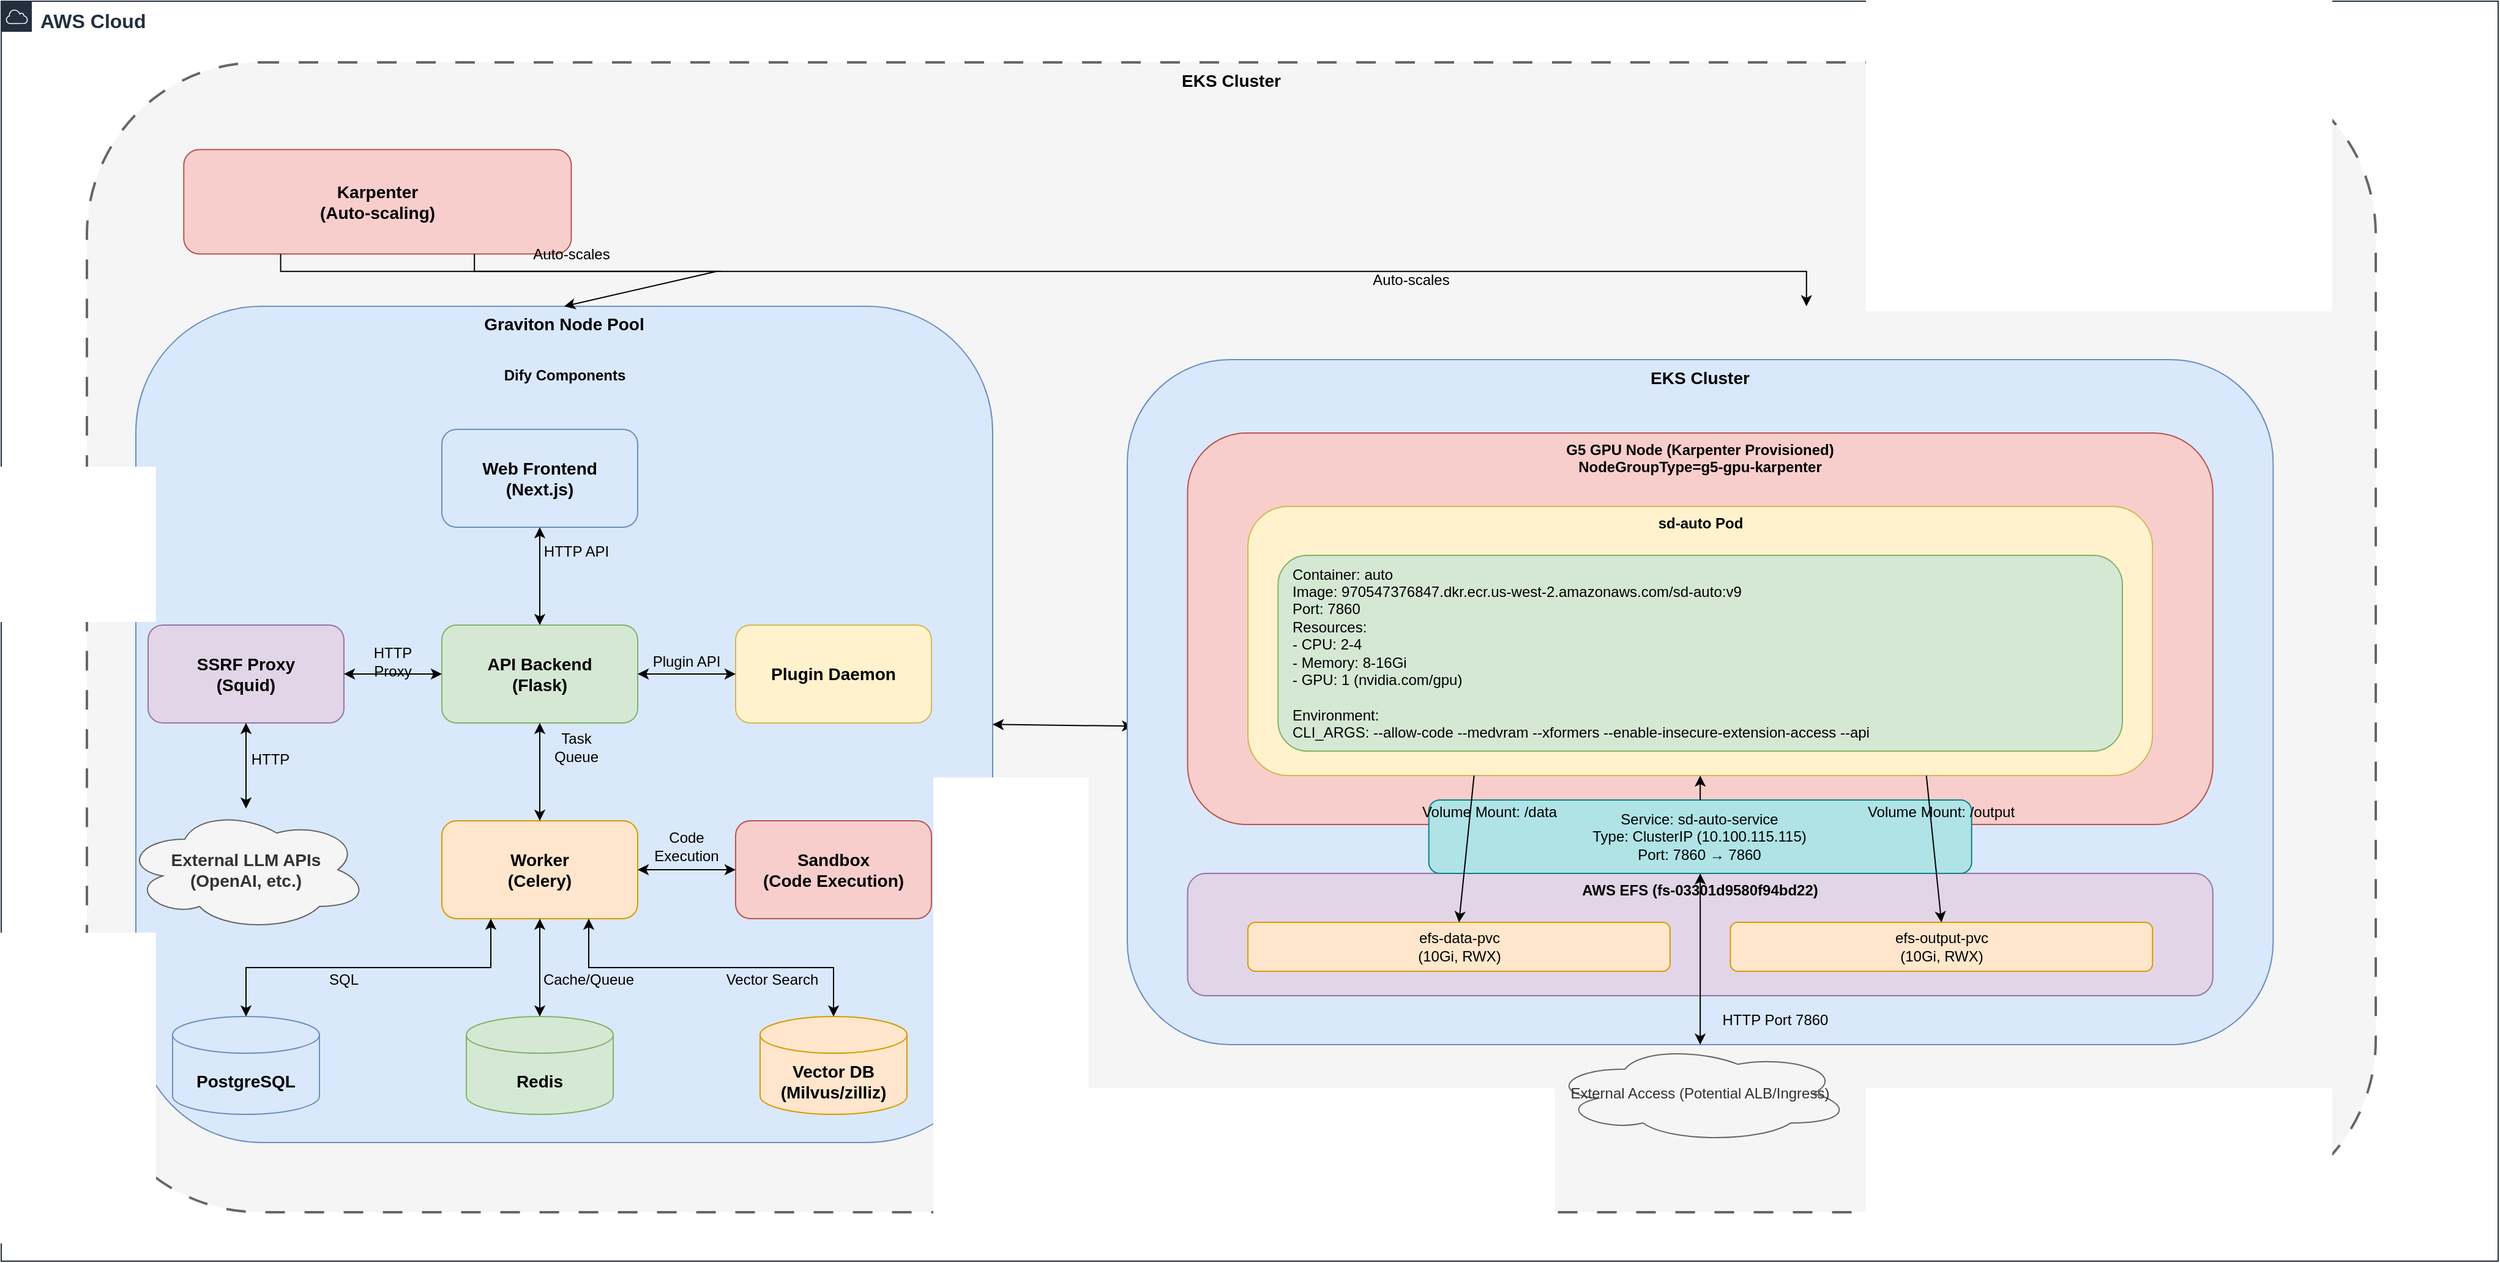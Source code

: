 <mxfile version="26.0.16">
  <diagram id="dify-component-architecture" name="Dify Component Architecture">
    <mxGraphModel dx="1596" dy="1687" grid="1" gridSize="10" guides="1" tooltips="1" connect="1" arrows="1" fold="1" page="1" pageScale="1" pageWidth="1100" pageHeight="850" background="#ffffff" math="0" shadow="0">
      <root>
        <mxCell id="0" />
        <mxCell id="1" parent="0" />
        <mxCell id="Buge2XaDmnBFpNvuWRcV-32" value="AWS Cloud" style="points=[[0,0],[0.25,0],[0.5,0],[0.75,0],[1,0],[1,0.25],[1,0.5],[1,0.75],[1,1],[0.75,1],[0.5,1],[0.25,1],[0,1],[0,0.75],[0,0.5],[0,0.25]];outlineConnect=0;gradientColor=none;html=1;whiteSpace=wrap;fontSize=16;fontStyle=1;container=1;pointerEvents=0;collapsible=0;recursiveResize=0;shape=mxgraph.aws4.group;grIcon=mxgraph.aws4.group_aws_cloud;strokeColor=#232F3E;fillColor=none;verticalAlign=top;align=left;spacingLeft=30;fontColor=#232F3E;dashed=0;" parent="1" vertex="1">
          <mxGeometry x="40" y="-230" width="2040" height="1030" as="geometry" />
        </mxCell>
        <mxCell id="Buge2XaDmnBFpNvuWRcV-33" value="EKS Cluster" style="rounded=1;whiteSpace=wrap;html=1;fillColor=#f5f5f5;strokeColor=#666666;verticalAlign=top;fontStyle=1;fontSize=14;dashed=1;dashPattern=8 8;strokeWidth=2;container=0;" parent="Buge2XaDmnBFpNvuWRcV-32" vertex="1">
          <mxGeometry x="70" y="50" width="1870" height="940" as="geometry" />
        </mxCell>
        <mxCell id="Buge2XaDmnBFpNvuWRcV-34" value="Karpenter&#xa;(Auto-scaling)" style="rounded=1;whiteSpace=wrap;html=1;fillColor=#f8cecc;strokeColor=#b85450;fontSize=14;fontStyle=1" parent="Buge2XaDmnBFpNvuWRcV-32" vertex="1">
          <mxGeometry x="149.149" y="121.212" width="316.596" height="85.455" as="geometry" />
        </mxCell>
        <mxCell id="Buge2XaDmnBFpNvuWRcV-35" value="Graviton Node Pool" style="rounded=1;whiteSpace=wrap;html=1;fillColor=#dae8fc;strokeColor=#6c8ebf;verticalAlign=top;fontStyle=1;fontSize=14;" parent="Buge2XaDmnBFpNvuWRcV-32" vertex="1">
          <mxGeometry x="110" y="249.39" width="700" height="683.64" as="geometry" />
        </mxCell>
        <mxCell id="Buge2XaDmnBFpNvuWRcV-36" value="Dify Components" style="text;html=1;strokeColor=none;fillColor=none;align=center;verticalAlign=middle;whiteSpace=wrap;rounded=0;fontSize=12;fontStyle=1" parent="Buge2XaDmnBFpNvuWRcV-35" vertex="1">
          <mxGeometry x="222.727" y="42.727" width="254.545" height="28.485" as="geometry" />
        </mxCell>
        <mxCell id="Buge2XaDmnBFpNvuWRcV-44" value="" style="endArrow=classic;startArrow=classic;html=1;rounded=0;exitX=1;exitY=0.5;exitDx=0;exitDy=0;entryX=0.005;entryY=0.535;entryDx=0;entryDy=0;entryPerimeter=0;" parent="Buge2XaDmnBFpNvuWRcV-32" source="Buge2XaDmnBFpNvuWRcV-35" target="RrkLkAk3lASWHK1c-0xa-32" edge="1">
          <mxGeometry width="50" height="50" relative="1" as="geometry">
            <mxPoint x="1098.936" y="633.939" as="sourcePoint" />
            <mxPoint x="1098.936" y="591.212" as="targetPoint" />
          </mxGeometry>
        </mxCell>
        <mxCell id="Buge2XaDmnBFpNvuWRcV-45" value="" style="endArrow=classic;html=1;rounded=0;exitX=0.25;exitY=1;exitDx=0;exitDy=0;entryX=0.5;entryY=0;entryDx=0;entryDy=0;" parent="Buge2XaDmnBFpNvuWRcV-32" source="Buge2XaDmnBFpNvuWRcV-34" target="Buge2XaDmnBFpNvuWRcV-35" edge="1">
          <mxGeometry width="50" height="50" relative="1" as="geometry">
            <mxPoint x="1098.936" y="633.939" as="sourcePoint" />
            <mxPoint x="1197.872" y="562.727" as="targetPoint" />
            <Array as="points">
              <mxPoint x="228.298" y="220.909" />
              <mxPoint x="584.468" y="220.909" />
            </Array>
          </mxGeometry>
        </mxCell>
        <mxCell id="Buge2XaDmnBFpNvuWRcV-46" value="" style="endArrow=classic;html=1;rounded=0;exitX=0.75;exitY=1;exitDx=0;exitDy=0;entryX=0.5;entryY=0;entryDx=0;entryDy=0;" parent="Buge2XaDmnBFpNvuWRcV-32" source="Buge2XaDmnBFpNvuWRcV-34" edge="1">
          <mxGeometry width="50" height="50" relative="1" as="geometry">
            <mxPoint x="1098.936" y="633.939" as="sourcePoint" />
            <mxPoint x="1474.894" y="249.394" as="targetPoint" />
            <Array as="points">
              <mxPoint x="386.596" y="220.909" />
              <mxPoint x="1474.894" y="220.909" />
            </Array>
          </mxGeometry>
        </mxCell>
        <mxCell id="Buge2XaDmnBFpNvuWRcV-47" value="Auto-scales" style="text;html=1;strokeColor=none;fillColor=none;align=center;verticalAlign=middle;whiteSpace=wrap;rounded=0;fontSize=12;" parent="Buge2XaDmnBFpNvuWRcV-32" vertex="1">
          <mxGeometry x="386.596" y="192.424" width="158.298" height="28.485" as="geometry" />
        </mxCell>
        <mxCell id="Buge2XaDmnBFpNvuWRcV-48" value="Auto-scales" style="text;html=1;strokeColor=none;fillColor=none;align=center;verticalAlign=middle;whiteSpace=wrap;rounded=0;fontSize=12;" parent="Buge2XaDmnBFpNvuWRcV-32" vertex="1">
          <mxGeometry x="1072.534" y="214.244" width="158.298" height="28.485" as="geometry" />
        </mxCell>
        <mxCell id="Buge2XaDmnBFpNvuWRcV-49" value="LLM API Requests" style="text;html=1;strokeColor=none;fillColor=none;align=center;verticalAlign=middle;whiteSpace=wrap;rounded=0;fontSize=12;" parent="Buge2XaDmnBFpNvuWRcV-32" vertex="1">
          <mxGeometry x="1019.787" y="538.515" width="79.149" height="28.485" as="geometry" />
        </mxCell>
        <mxCell id="RrkLkAk3lASWHK1c-0xa-32" value="EKS Cluster" style="rounded=1;whiteSpace=wrap;html=1;fillColor=#dae8fc;strokeColor=#6c8ebf;verticalAlign=top;fontStyle=1;fontSize=14;" vertex="1" parent="Buge2XaDmnBFpNvuWRcV-32">
          <mxGeometry x="920.002" y="293.03" width="936.159" height="560" as="geometry" />
        </mxCell>
        <mxCell id="RrkLkAk3lASWHK1c-0xa-33" value="G5 GPU Node (Karpenter Provisioned)&#xa;NodeGroupType=g5-gpu-karpenter" style="rounded=1;whiteSpace=wrap;html=1;fillColor=#f8cecc;strokeColor=#b85450;verticalAlign=top;fontStyle=1" vertex="1" parent="Buge2XaDmnBFpNvuWRcV-32">
          <mxGeometry x="969.274" y="353.03" width="837.616" height="320" as="geometry" />
        </mxCell>
        <mxCell id="RrkLkAk3lASWHK1c-0xa-34" value="sd-auto Pod" style="rounded=1;whiteSpace=wrap;html=1;fillColor=#fff2cc;strokeColor=#d6b656;verticalAlign=top;fontStyle=1" vertex="1" parent="Buge2XaDmnBFpNvuWRcV-32">
          <mxGeometry x="1018.545" y="413.03" width="739.073" height="220" as="geometry" />
        </mxCell>
        <mxCell id="RrkLkAk3lASWHK1c-0xa-35" value="Container: auto&#xa;Image: 970547376847.dkr.ecr.us-west-2.amazonaws.com/sd-auto:v9&#xa;Port: 7860&#xa;Resources:&#xa;- CPU: 2-4&#xa;- Memory: 8-16Gi&#xa;- GPU: 1 (nvidia.com/gpu)&#xa;&#xa;Environment:&#xa;CLI_ARGS: --allow-code --medvram --xformers --enable-insecure-extension-access --api" style="rounded=1;whiteSpace=wrap;html=1;fillColor=#d5e8d4;strokeColor=#82b366;align=left;spacingLeft=10;" vertex="1" parent="Buge2XaDmnBFpNvuWRcV-32">
          <mxGeometry x="1043.181" y="453.03" width="689.801" height="160" as="geometry" />
        </mxCell>
        <mxCell id="RrkLkAk3lASWHK1c-0xa-36" value="AWS EFS (fs-03301d9580f94bd22)" style="rounded=1;whiteSpace=wrap;html=1;fillColor=#e1d5e7;strokeColor=#9673a6;verticalAlign=top;fontStyle=1" vertex="1" parent="Buge2XaDmnBFpNvuWRcV-32">
          <mxGeometry x="969.274" y="713.03" width="837.616" height="100" as="geometry" />
        </mxCell>
        <mxCell id="RrkLkAk3lASWHK1c-0xa-37" value="efs-data-pvc&#xa;(10Gi, RWX)" style="rounded=1;whiteSpace=wrap;html=1;fillColor=#ffe6cc;strokeColor=#d79b00;" vertex="1" parent="Buge2XaDmnBFpNvuWRcV-32">
          <mxGeometry x="1018.545" y="753.03" width="344.901" height="40" as="geometry" />
        </mxCell>
        <mxCell id="RrkLkAk3lASWHK1c-0xa-38" value="efs-output-pvc&#xa;(10Gi, RWX)" style="rounded=1;whiteSpace=wrap;html=1;fillColor=#ffe6cc;strokeColor=#d79b00;" vertex="1" parent="Buge2XaDmnBFpNvuWRcV-32">
          <mxGeometry x="1412.717" y="753.03" width="344.901" height="40" as="geometry" />
        </mxCell>
        <mxCell id="RrkLkAk3lASWHK1c-0xa-39" value="Service: sd-auto-service&#xa;Type: ClusterIP (10.100.115.115)&#xa;Port: 7860 → 7860" style="rounded=1;whiteSpace=wrap;html=1;fillColor=#b0e3e6;strokeColor=#0e8088;" vertex="1" parent="Buge2XaDmnBFpNvuWRcV-32">
          <mxGeometry x="1166.36" y="653.03" width="443.444" height="60" as="geometry" />
        </mxCell>
        <mxCell id="RrkLkAk3lASWHK1c-0xa-40" value="" style="endArrow=classic;html=1;exitX=0.5;exitY=0;entryX=0.5;entryY=1;entryDx=0;entryDy=0;" edge="1" parent="Buge2XaDmnBFpNvuWRcV-32" source="RrkLkAk3lASWHK1c-0xa-39" target="RrkLkAk3lASWHK1c-0xa-34">
          <mxGeometry width="50" height="50" relative="1" as="geometry">
            <mxPoint x="1363.446" y="663.03" as="sourcePoint" />
            <mxPoint x="1425.035" y="613.03" as="targetPoint" />
          </mxGeometry>
        </mxCell>
        <mxCell id="RrkLkAk3lASWHK1c-0xa-41" value="" style="endArrow=classic;html=1;exitX=0.25;exitY=1;entryX=0.5;entryY=0;entryDx=0;entryDy=0;" edge="1" parent="Buge2XaDmnBFpNvuWRcV-32" source="RrkLkAk3lASWHK1c-0xa-34" target="RrkLkAk3lASWHK1c-0xa-37">
          <mxGeometry width="50" height="50" relative="1" as="geometry">
            <mxPoint x="1363.446" y="663.03" as="sourcePoint" />
            <mxPoint x="1425.035" y="613.03" as="targetPoint" />
          </mxGeometry>
        </mxCell>
        <mxCell id="RrkLkAk3lASWHK1c-0xa-42" value="" style="endArrow=classic;html=1;exitX=0.75;exitY=1;entryX=0.5;entryY=0;entryDx=0;entryDy=0;" edge="1" parent="Buge2XaDmnBFpNvuWRcV-32" source="RrkLkAk3lASWHK1c-0xa-34" target="RrkLkAk3lASWHK1c-0xa-38">
          <mxGeometry width="50" height="50" relative="1" as="geometry">
            <mxPoint x="1363.446" y="663.03" as="sourcePoint" />
            <mxPoint x="1425.035" y="613.03" as="targetPoint" />
          </mxGeometry>
        </mxCell>
        <mxCell id="RrkLkAk3lASWHK1c-0xa-43" value="Volume Mount: /data" style="text;html=1;strokeColor=none;fillColor=none;align=center;verticalAlign=middle;whiteSpace=wrap;rounded=0;" vertex="1" parent="Buge2XaDmnBFpNvuWRcV-32">
          <mxGeometry x="1141.724" y="653.03" width="147.815" height="20" as="geometry" />
        </mxCell>
        <mxCell id="RrkLkAk3lASWHK1c-0xa-44" value="Volume Mount: /output" style="text;html=1;strokeColor=none;fillColor=none;align=center;verticalAlign=middle;whiteSpace=wrap;rounded=0;" vertex="1" parent="Buge2XaDmnBFpNvuWRcV-32">
          <mxGeometry x="1511.26" y="653.03" width="147.815" height="20" as="geometry" />
        </mxCell>
        <mxCell id="RrkLkAk3lASWHK1c-0xa-45" value="External Access (Potential ALB/Ingress)" style="ellipse;shape=cloud;whiteSpace=wrap;html=1;fillColor=#f5f5f5;strokeColor=#666666;fontColor=#333333;" vertex="1" parent="Buge2XaDmnBFpNvuWRcV-32">
          <mxGeometry x="1264.903" y="853.03" width="246.358" height="80" as="geometry" />
        </mxCell>
        <mxCell id="RrkLkAk3lASWHK1c-0xa-46" value="" style="endArrow=classic;startArrow=classic;html=1;entryX=0.5;entryY=1;entryDx=0;entryDy=0;exitX=0.5;exitY=0;exitDx=0;exitDy=0;exitPerimeter=0;" edge="1" parent="Buge2XaDmnBFpNvuWRcV-32" source="RrkLkAk3lASWHK1c-0xa-45" target="RrkLkAk3lASWHK1c-0xa-39">
          <mxGeometry width="50" height="50" relative="1" as="geometry">
            <mxPoint x="1363.446" y="663.03" as="sourcePoint" />
            <mxPoint x="1425.035" y="613.03" as="targetPoint" />
          </mxGeometry>
        </mxCell>
        <mxCell id="RrkLkAk3lASWHK1c-0xa-47" value="HTTP Port 7860" style="text;html=1;strokeColor=none;fillColor=none;align=center;verticalAlign=middle;whiteSpace=wrap;rounded=0;" vertex="1" parent="Buge2XaDmnBFpNvuWRcV-32">
          <mxGeometry x="1388.081" y="823.03" width="123.179" height="20" as="geometry" />
        </mxCell>
        <mxCell id="2" value="Web Frontend&#xa;(Next.js)" style="rounded=1;whiteSpace=wrap;html=1;fillColor=#dae8fc;strokeColor=#6c8ebf;fontSize=14;fontStyle=1" parent="1" vertex="1">
          <mxGeometry x="400" y="120" width="160" height="80" as="geometry" />
        </mxCell>
        <mxCell id="3" value="API Backend&#xa;(Flask)" style="rounded=1;whiteSpace=wrap;html=1;fillColor=#d5e8d4;strokeColor=#82b366;fontSize=14;fontStyle=1" parent="1" vertex="1">
          <mxGeometry x="400" y="280" width="160" height="80" as="geometry" />
        </mxCell>
        <mxCell id="4" value="Worker&#xa;(Celery)" style="rounded=1;whiteSpace=wrap;html=1;fillColor=#ffe6cc;strokeColor=#d79b00;fontSize=14;fontStyle=1" parent="1" vertex="1">
          <mxGeometry x="400" y="440" width="160" height="80" as="geometry" />
        </mxCell>
        <mxCell id="5" value="Plugin Daemon" style="rounded=1;whiteSpace=wrap;html=1;fillColor=#fff2cc;strokeColor=#d6b656;fontSize=14;fontStyle=1" parent="1" vertex="1">
          <mxGeometry x="640" y="280" width="160" height="80" as="geometry" />
        </mxCell>
        <mxCell id="6" value="Sandbox&#xa;(Code Execution)" style="rounded=1;whiteSpace=wrap;html=1;fillColor=#f8cecc;strokeColor=#b85450;fontSize=14;fontStyle=1" parent="1" vertex="1">
          <mxGeometry x="640" y="440" width="160" height="80" as="geometry" />
        </mxCell>
        <mxCell id="7" value="SSRF Proxy&#xa;(Squid)" style="rounded=1;whiteSpace=wrap;html=1;fillColor=#e1d5e7;strokeColor=#9673a6;fontSize=14;fontStyle=1" parent="1" vertex="1">
          <mxGeometry x="160" y="280" width="160" height="80" as="geometry" />
        </mxCell>
        <mxCell id="9" value="PostgreSQL" style="shape=cylinder3;whiteSpace=wrap;html=1;boundedLbl=1;backgroundOutline=1;size=15;fillColor=#dae8fc;strokeColor=#6c8ebf;fontSize=14;fontStyle=1" parent="1" vertex="1">
          <mxGeometry x="180" y="600" width="120" height="80" as="geometry" />
        </mxCell>
        <mxCell id="10" value="Redis" style="shape=cylinder3;whiteSpace=wrap;html=1;boundedLbl=1;backgroundOutline=1;size=15;fillColor=#d5e8d4;strokeColor=#82b366;fontSize=14;fontStyle=1" parent="1" vertex="1">
          <mxGeometry x="420" y="600" width="120" height="80" as="geometry" />
        </mxCell>
        <mxCell id="11" value="Vector DB&lt;br&gt;(Milvus/zilliz)" style="shape=cylinder3;whiteSpace=wrap;html=1;boundedLbl=1;backgroundOutline=1;size=15;fillColor=#ffe6cc;strokeColor=#d79b00;fontSize=14;fontStyle=1" parent="1" vertex="1">
          <mxGeometry x="660" y="600" width="120" height="80" as="geometry" />
        </mxCell>
        <mxCell id="12" value="External LLM APIs&#xa;(OpenAI, etc.)" style="ellipse;shape=cloud;whiteSpace=wrap;html=1;fillColor=#f5f5f5;strokeColor=#666666;fontSize=14;fontStyle=1;fontColor=#333333" parent="1" vertex="1">
          <mxGeometry x="140" y="430" width="200" height="100" as="geometry" />
        </mxCell>
        <mxCell id="14" value="" style="endArrow=classic;startArrow=classic;html=1;rounded=0;exitX=0.5;exitY=0;exitDx=0;exitDy=0;entryX=0.5;entryY=1;entryDx=0;entryDy=0;" parent="1" source="3" target="2" edge="1">
          <mxGeometry width="50" height="50" relative="1" as="geometry">
            <mxPoint x="520" y="410" as="sourcePoint" />
            <mxPoint x="570" y="360" as="targetPoint" />
          </mxGeometry>
        </mxCell>
        <mxCell id="15" value="" style="endArrow=classic;startArrow=classic;html=1;rounded=0;exitX=0.5;exitY=0;exitDx=0;exitDy=0;entryX=0.5;entryY=1;entryDx=0;entryDy=0;" parent="1" source="4" target="3" edge="1">
          <mxGeometry width="50" height="50" relative="1" as="geometry">
            <mxPoint x="520" y="410" as="sourcePoint" />
            <mxPoint x="570" y="360" as="targetPoint" />
          </mxGeometry>
        </mxCell>
        <mxCell id="16" value="" style="endArrow=classic;startArrow=classic;html=1;rounded=0;exitX=1;exitY=0.5;exitDx=0;exitDy=0;entryX=0;entryY=0.5;entryDx=0;entryDy=0;" parent="1" source="3" target="5" edge="1">
          <mxGeometry width="50" height="50" relative="1" as="geometry">
            <mxPoint x="520" y="410" as="sourcePoint" />
            <mxPoint x="570" y="360" as="targetPoint" />
          </mxGeometry>
        </mxCell>
        <mxCell id="17" value="" style="endArrow=classic;startArrow=classic;html=1;rounded=0;exitX=1;exitY=0.5;exitDx=0;exitDy=0;entryX=0;entryY=0.5;entryDx=0;entryDy=0;" parent="1" source="4" target="6" edge="1">
          <mxGeometry width="50" height="50" relative="1" as="geometry">
            <mxPoint x="520" y="410" as="sourcePoint" />
            <mxPoint x="570" y="360" as="targetPoint" />
          </mxGeometry>
        </mxCell>
        <mxCell id="18" value="" style="endArrow=classic;startArrow=classic;html=1;rounded=0;exitX=1;exitY=0.5;exitDx=0;exitDy=0;entryX=0;entryY=0.5;entryDx=0;entryDy=0;" parent="1" source="7" target="3" edge="1">
          <mxGeometry width="50" height="50" relative="1" as="geometry">
            <mxPoint x="520" y="410" as="sourcePoint" />
            <mxPoint x="570" y="360" as="targetPoint" />
          </mxGeometry>
        </mxCell>
        <mxCell id="19" value="" style="endArrow=classic;startArrow=classic;html=1;rounded=0;exitX=0.5;exitY=1;exitDx=0;exitDy=0;entryX=0.5;entryY=0;entryDx=0;entryDy=0;entryPerimeter=0;" parent="1" source="7" target="12" edge="1">
          <mxGeometry width="50" height="50" relative="1" as="geometry">
            <mxPoint x="520" y="410" as="sourcePoint" />
            <mxPoint x="570" y="360" as="targetPoint" />
          </mxGeometry>
        </mxCell>
        <mxCell id="20" value="" style="endArrow=classic;startArrow=classic;html=1;rounded=0;exitX=0.25;exitY=1;exitDx=0;exitDy=0;entryX=0.5;entryY=0;entryDx=0;entryDy=0;entryPerimeter=0;" parent="1" source="4" target="9" edge="1">
          <mxGeometry width="50" height="50" relative="1" as="geometry">
            <mxPoint x="520" y="410" as="sourcePoint" />
            <mxPoint x="570" y="360" as="targetPoint" />
            <Array as="points">
              <mxPoint x="440" y="560" />
              <mxPoint x="240" y="560" />
            </Array>
          </mxGeometry>
        </mxCell>
        <mxCell id="21" value="" style="endArrow=classic;startArrow=classic;html=1;rounded=0;exitX=0.5;exitY=1;exitDx=0;exitDy=0;entryX=0.5;entryY=0;entryDx=0;entryDy=0;entryPerimeter=0;" parent="1" source="4" target="10" edge="1">
          <mxGeometry width="50" height="50" relative="1" as="geometry">
            <mxPoint x="520" y="410" as="sourcePoint" />
            <mxPoint x="570" y="360" as="targetPoint" />
          </mxGeometry>
        </mxCell>
        <mxCell id="22" value="" style="endArrow=classic;startArrow=classic;html=1;rounded=0;exitX=0.75;exitY=1;exitDx=0;exitDy=0;entryX=0.5;entryY=0;entryDx=0;entryDy=0;entryPerimeter=0;" parent="1" source="4" target="11" edge="1">
          <mxGeometry width="50" height="50" relative="1" as="geometry">
            <mxPoint x="520" y="410" as="sourcePoint" />
            <mxPoint x="570" y="360" as="targetPoint" />
            <Array as="points">
              <mxPoint x="520" y="560" />
              <mxPoint x="720" y="560" />
            </Array>
          </mxGeometry>
        </mxCell>
        <mxCell id="24" value="HTTP API" style="text;html=1;strokeColor=none;fillColor=none;align=center;verticalAlign=middle;whiteSpace=wrap;rounded=0;fontSize=12;" parent="1" vertex="1">
          <mxGeometry x="480" y="210" width="60" height="20" as="geometry" />
        </mxCell>
        <mxCell id="25" value="Task Queue" style="text;html=1;strokeColor=none;fillColor=none;align=center;verticalAlign=middle;whiteSpace=wrap;rounded=0;fontSize=12;" parent="1" vertex="1">
          <mxGeometry x="480" y="370" width="60" height="20" as="geometry" />
        </mxCell>
        <mxCell id="26" value="Plugin API" style="text;html=1;strokeColor=none;fillColor=none;align=center;verticalAlign=middle;whiteSpace=wrap;rounded=0;fontSize=12;" parent="1" vertex="1">
          <mxGeometry x="570" y="300" width="60" height="20" as="geometry" />
        </mxCell>
        <mxCell id="27" value="Code Execution" style="text;html=1;strokeColor=none;fillColor=none;align=center;verticalAlign=middle;whiteSpace=wrap;rounded=0;fontSize=12;" parent="1" vertex="1">
          <mxGeometry x="570" y="451" width="60" height="20" as="geometry" />
        </mxCell>
        <mxCell id="28" value="HTTP Proxy" style="text;html=1;strokeColor=none;fillColor=none;align=center;verticalAlign=middle;whiteSpace=wrap;rounded=0;fontSize=12;" parent="1" vertex="1">
          <mxGeometry x="330" y="300" width="60" height="20" as="geometry" />
        </mxCell>
        <mxCell id="29" value="HTTP" style="text;html=1;strokeColor=none;fillColor=none;align=center;verticalAlign=middle;whiteSpace=wrap;rounded=0;fontSize=12;" parent="1" vertex="1">
          <mxGeometry x="240" y="380" width="40" height="20" as="geometry" />
        </mxCell>
        <mxCell id="30" value="SQL" style="text;html=1;strokeColor=none;fillColor=none;align=center;verticalAlign=middle;whiteSpace=wrap;rounded=0;fontSize=12;" parent="1" vertex="1">
          <mxGeometry x="300" y="560" width="40" height="20" as="geometry" />
        </mxCell>
        <mxCell id="31" value="Cache/Queue" style="text;html=1;strokeColor=none;fillColor=none;align=center;verticalAlign=middle;whiteSpace=wrap;rounded=0;fontSize=12;" parent="1" vertex="1">
          <mxGeometry x="480" y="560" width="80" height="20" as="geometry" />
        </mxCell>
        <mxCell id="32" value="Vector Search" style="text;html=1;strokeColor=none;fillColor=none;align=center;verticalAlign=middle;whiteSpace=wrap;rounded=0;fontSize=12;" parent="1" vertex="1">
          <mxGeometry x="630" y="560" width="80" height="20" as="geometry" />
        </mxCell>
      </root>
    </mxGraphModel>
  </diagram>
</mxfile>

